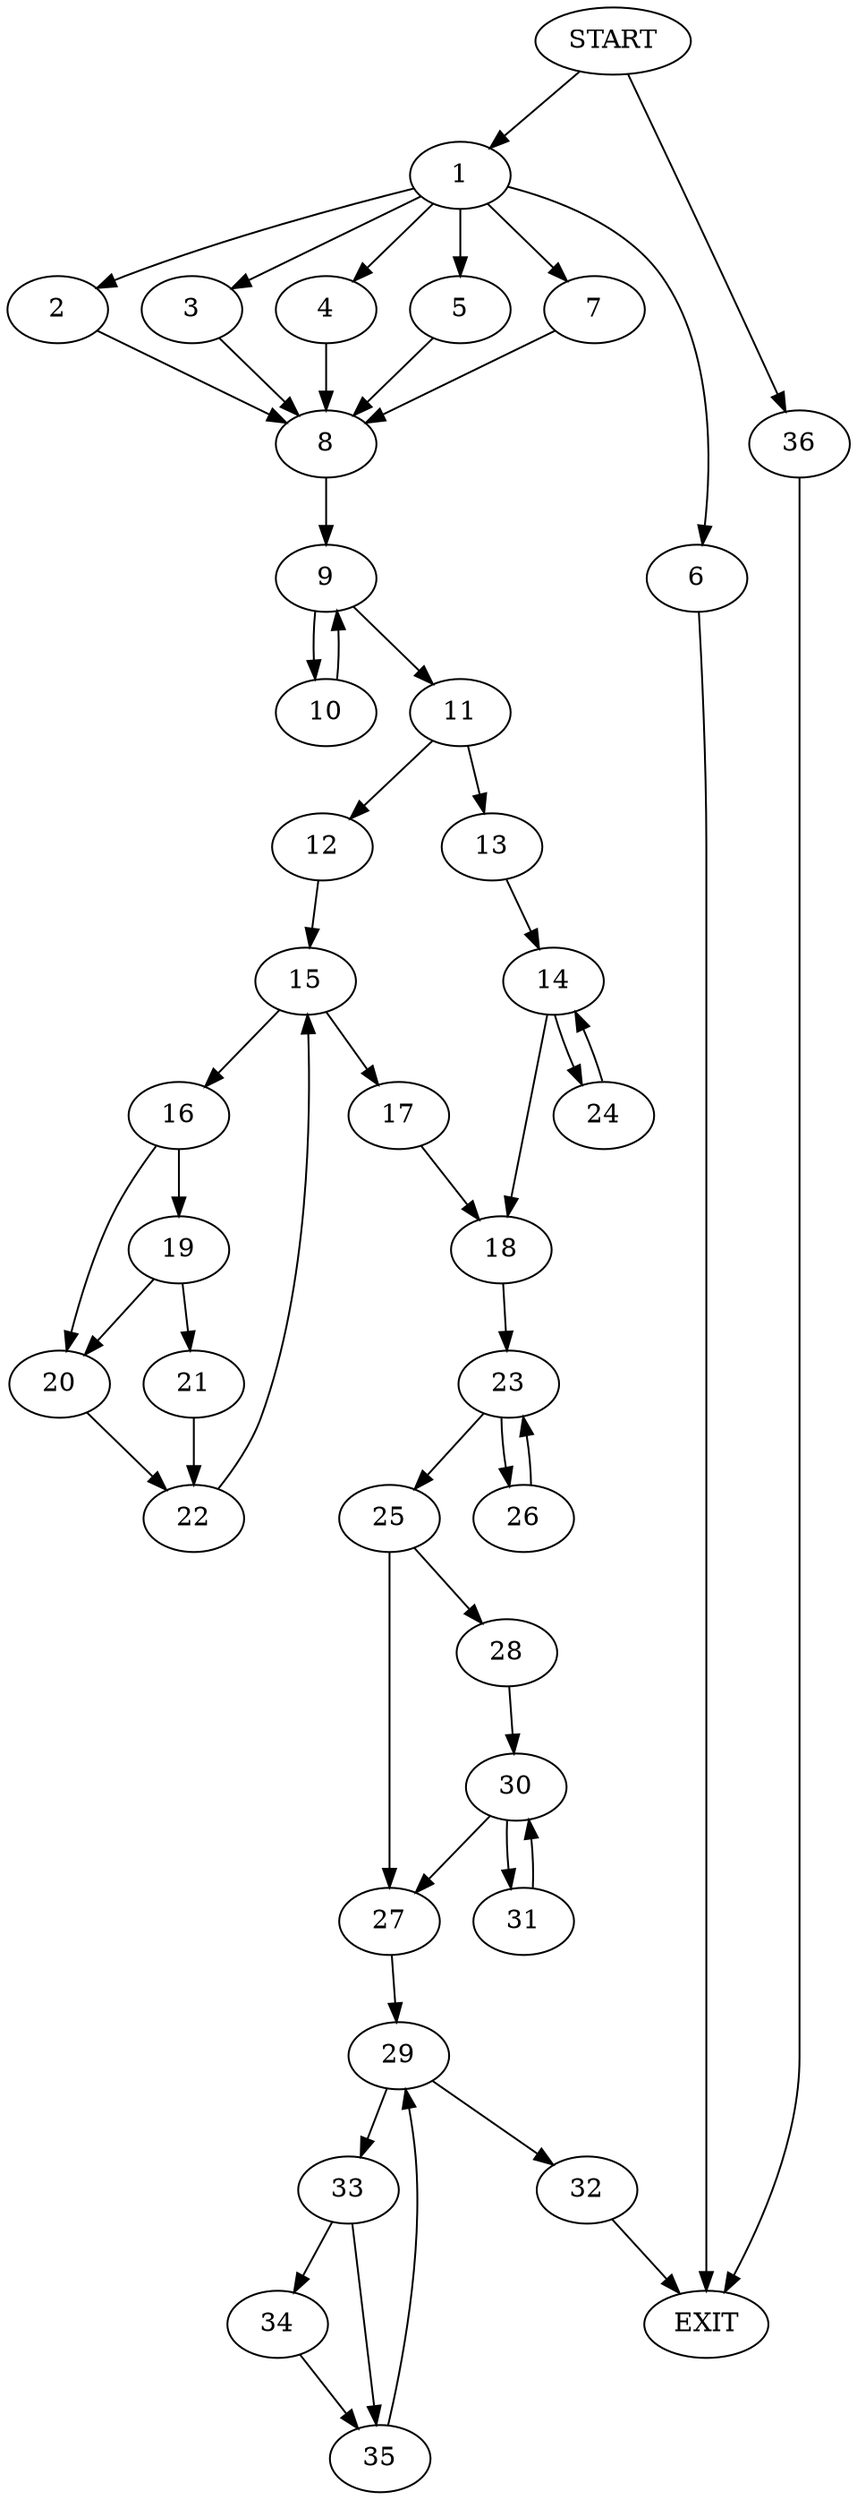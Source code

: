 digraph {
0 [label="START"]
37 [label="EXIT"]
0 -> 1
1 -> 2
1 -> 3
1 -> 4
1 -> 5
1 -> 6
1 -> 7
7 -> 8
5 -> 8
2 -> 8
6 -> 37
4 -> 8
3 -> 8
8 -> 9
9 -> 10
9 -> 11
11 -> 12
11 -> 13
10 -> 9
13 -> 14
12 -> 15
15 -> 16
15 -> 17
17 -> 18
16 -> 19
16 -> 20
19 -> 20
19 -> 21
20 -> 22
21 -> 22
22 -> 15
18 -> 23
14 -> 18
14 -> 24
24 -> 14
23 -> 25
23 -> 26
26 -> 23
25 -> 27
25 -> 28
27 -> 29
28 -> 30
30 -> 31
30 -> 27
31 -> 30
29 -> 32
29 -> 33
33 -> 34
33 -> 35
32 -> 37
35 -> 29
34 -> 35
0 -> 36
36 -> 37
}
